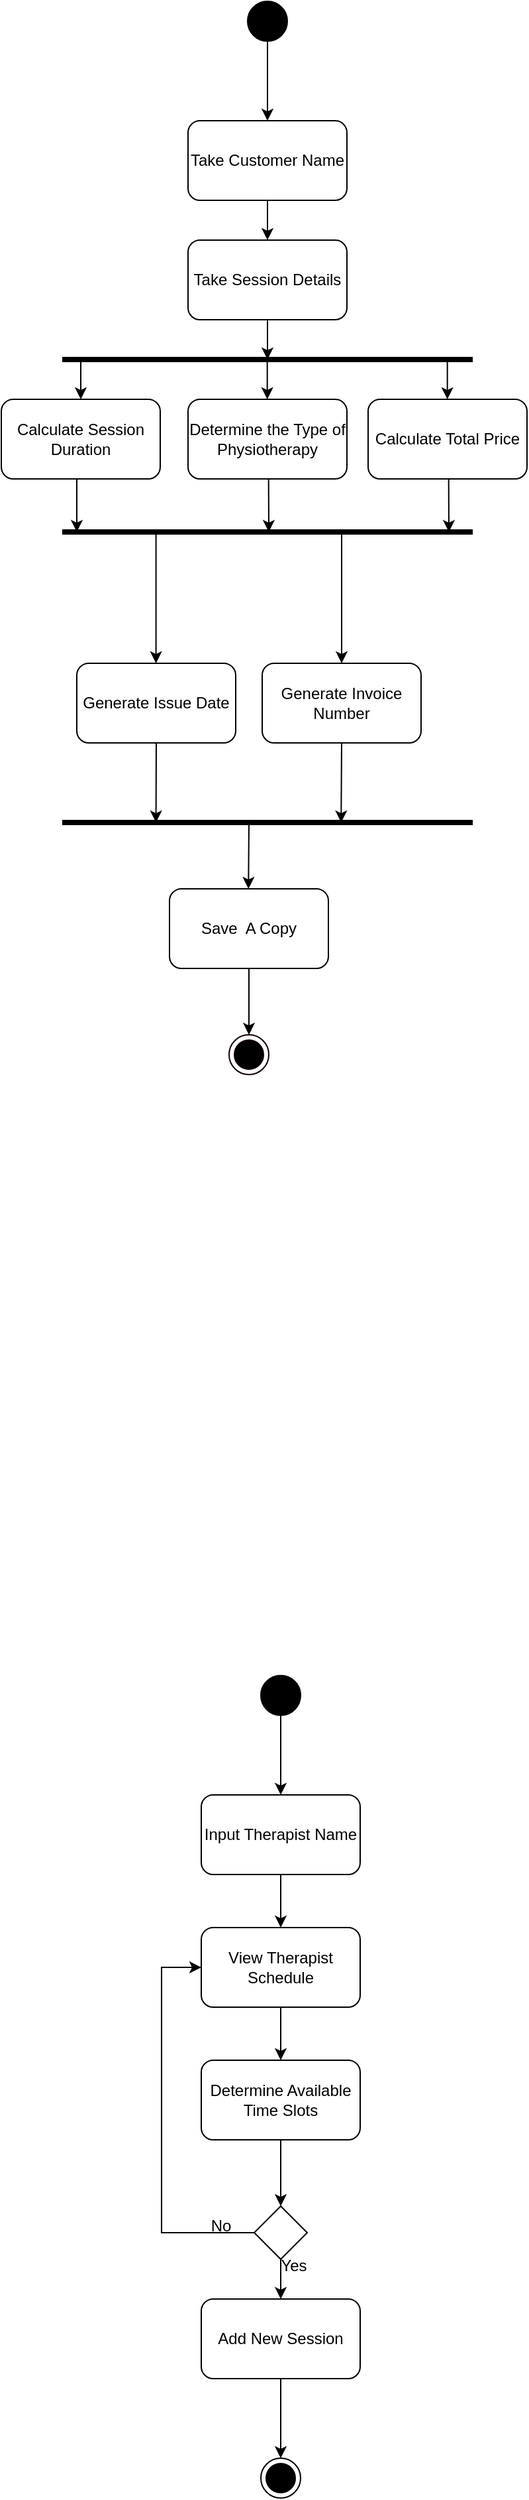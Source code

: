 <mxfile version="22.0.6" type="github">
  <diagram name="Page-1" id="k9bkRX0uMN_48q9yWBab">
    <mxGraphModel dx="463" dy="234" grid="1" gridSize="10" guides="1" tooltips="1" connect="1" arrows="1" fold="1" page="1" pageScale="1" pageWidth="827" pageHeight="1169" math="0" shadow="0">
      <root>
        <mxCell id="0" />
        <mxCell id="1" parent="0" />
        <mxCell id="QarHhk8M4c_gw4onXxdP-1" value="" style="ellipse;html=1;shape=endState;fillColor=#000000;strokeColor=#120000;" vertex="1" parent="1">
          <mxGeometry x="385" y="899" width="30" height="30" as="geometry" />
        </mxCell>
        <mxCell id="QarHhk8M4c_gw4onXxdP-7" value="" style="edgeStyle=orthogonalEdgeStyle;rounded=0;orthogonalLoop=1;jettySize=auto;html=1;" edge="1" parent="1" source="QarHhk8M4c_gw4onXxdP-2" target="QarHhk8M4c_gw4onXxdP-5">
          <mxGeometry relative="1" as="geometry" />
        </mxCell>
        <mxCell id="QarHhk8M4c_gw4onXxdP-2" value="" style="ellipse;fillColor=strokeColor;html=1;" vertex="1" parent="1">
          <mxGeometry x="399" y="120" width="30" height="30" as="geometry" />
        </mxCell>
        <mxCell id="QarHhk8M4c_gw4onXxdP-8" value="" style="edgeStyle=orthogonalEdgeStyle;rounded=0;orthogonalLoop=1;jettySize=auto;html=1;" edge="1" parent="1" source="QarHhk8M4c_gw4onXxdP-5" target="QarHhk8M4c_gw4onXxdP-6">
          <mxGeometry relative="1" as="geometry" />
        </mxCell>
        <mxCell id="QarHhk8M4c_gw4onXxdP-5" value="Take Customer Name" style="rounded=1;whiteSpace=wrap;html=1;" vertex="1" parent="1">
          <mxGeometry x="354" y="210" width="120" height="60" as="geometry" />
        </mxCell>
        <mxCell id="QarHhk8M4c_gw4onXxdP-13" value="" style="edgeStyle=orthogonalEdgeStyle;rounded=0;orthogonalLoop=1;jettySize=auto;html=1;" edge="1" parent="1" source="QarHhk8M4c_gw4onXxdP-6">
          <mxGeometry relative="1" as="geometry">
            <mxPoint x="414" y="390" as="targetPoint" />
          </mxGeometry>
        </mxCell>
        <mxCell id="QarHhk8M4c_gw4onXxdP-6" value="Take Session Details" style="rounded=1;whiteSpace=wrap;html=1;" vertex="1" parent="1">
          <mxGeometry x="354" y="300" width="120" height="60" as="geometry" />
        </mxCell>
        <mxCell id="QarHhk8M4c_gw4onXxdP-9" value="Calculate Session Duration" style="rounded=1;whiteSpace=wrap;html=1;" vertex="1" parent="1">
          <mxGeometry x="213" y="420" width="120" height="60" as="geometry" />
        </mxCell>
        <mxCell id="QarHhk8M4c_gw4onXxdP-10" value="Determine the Type of Physiotherapy" style="rounded=1;whiteSpace=wrap;html=1;" vertex="1" parent="1">
          <mxGeometry x="354" y="420" width="120" height="60" as="geometry" />
        </mxCell>
        <mxCell id="QarHhk8M4c_gw4onXxdP-11" value="Calculate Total Price" style="rounded=1;whiteSpace=wrap;html=1;" vertex="1" parent="1">
          <mxGeometry x="490" y="420" width="120" height="60" as="geometry" />
        </mxCell>
        <mxCell id="QarHhk8M4c_gw4onXxdP-12" value="" style="endArrow=none;html=1;rounded=0;strokeWidth=4;" edge="1" parent="1">
          <mxGeometry width="50" height="50" relative="1" as="geometry">
            <mxPoint x="259" y="390" as="sourcePoint" />
            <mxPoint x="569" y="390" as="targetPoint" />
          </mxGeometry>
        </mxCell>
        <mxCell id="QarHhk8M4c_gw4onXxdP-14" value="" style="endArrow=classic;html=1;rounded=0;entryX=0.5;entryY=0;entryDx=0;entryDy=0;" edge="1" parent="1" target="QarHhk8M4c_gw4onXxdP-9">
          <mxGeometry width="50" height="50" relative="1" as="geometry">
            <mxPoint x="273" y="390" as="sourcePoint" />
            <mxPoint x="320" y="330" as="targetPoint" />
          </mxGeometry>
        </mxCell>
        <mxCell id="QarHhk8M4c_gw4onXxdP-15" value="" style="endArrow=classic;html=1;rounded=0;entryX=0.5;entryY=0;entryDx=0;entryDy=0;" edge="1" parent="1">
          <mxGeometry width="50" height="50" relative="1" as="geometry">
            <mxPoint x="413.84" y="390" as="sourcePoint" />
            <mxPoint x="413.84" y="420" as="targetPoint" />
          </mxGeometry>
        </mxCell>
        <mxCell id="QarHhk8M4c_gw4onXxdP-16" value="" style="endArrow=classic;html=1;rounded=0;entryX=0.5;entryY=0;entryDx=0;entryDy=0;" edge="1" parent="1">
          <mxGeometry width="50" height="50" relative="1" as="geometry">
            <mxPoint x="549.84" y="390" as="sourcePoint" />
            <mxPoint x="549.84" y="420" as="targetPoint" />
          </mxGeometry>
        </mxCell>
        <mxCell id="QarHhk8M4c_gw4onXxdP-17" value="Generate Issue Date" style="rounded=1;whiteSpace=wrap;html=1;" vertex="1" parent="1">
          <mxGeometry x="270" y="619" width="120" height="60" as="geometry" />
        </mxCell>
        <mxCell id="QarHhk8M4c_gw4onXxdP-18" value="Generate Invoice Number" style="rounded=1;whiteSpace=wrap;html=1;" vertex="1" parent="1">
          <mxGeometry x="410" y="619" width="120" height="60" as="geometry" />
        </mxCell>
        <mxCell id="QarHhk8M4c_gw4onXxdP-19" value="" style="endArrow=none;html=1;rounded=0;strokeWidth=4;" edge="1" parent="1">
          <mxGeometry width="50" height="50" relative="1" as="geometry">
            <mxPoint x="259" y="520" as="sourcePoint" />
            <mxPoint x="569" y="520" as="targetPoint" />
          </mxGeometry>
        </mxCell>
        <mxCell id="QarHhk8M4c_gw4onXxdP-25" value="" style="endArrow=classic;html=1;rounded=0;entryX=0.5;entryY=0;entryDx=0;entryDy=0;" edge="1" parent="1" target="QarHhk8M4c_gw4onXxdP-18">
          <mxGeometry width="50" height="50" relative="1" as="geometry">
            <mxPoint x="470" y="519" as="sourcePoint" />
            <mxPoint x="380" y="569" as="targetPoint" />
          </mxGeometry>
        </mxCell>
        <mxCell id="QarHhk8M4c_gw4onXxdP-26" value="" style="endArrow=classic;html=1;rounded=0;entryX=0.5;entryY=0;entryDx=0;entryDy=0;" edge="1" parent="1">
          <mxGeometry width="50" height="50" relative="1" as="geometry">
            <mxPoint x="329.81" y="519" as="sourcePoint" />
            <mxPoint x="329.81" y="619" as="targetPoint" />
          </mxGeometry>
        </mxCell>
        <mxCell id="QarHhk8M4c_gw4onXxdP-28" value="" style="endArrow=classic;html=1;rounded=0;" edge="1" parent="1">
          <mxGeometry width="50" height="50" relative="1" as="geometry">
            <mxPoint x="270" y="480" as="sourcePoint" />
            <mxPoint x="270" y="520" as="targetPoint" />
          </mxGeometry>
        </mxCell>
        <mxCell id="QarHhk8M4c_gw4onXxdP-29" value="" style="endArrow=classic;html=1;rounded=0;" edge="1" parent="1">
          <mxGeometry width="50" height="50" relative="1" as="geometry">
            <mxPoint x="414.84" y="480" as="sourcePoint" />
            <mxPoint x="415" y="520" as="targetPoint" />
          </mxGeometry>
        </mxCell>
        <mxCell id="QarHhk8M4c_gw4onXxdP-30" value="" style="endArrow=classic;html=1;rounded=0;" edge="1" parent="1">
          <mxGeometry width="50" height="50" relative="1" as="geometry">
            <mxPoint x="550.84" y="480" as="sourcePoint" />
            <mxPoint x="551" y="520" as="targetPoint" />
          </mxGeometry>
        </mxCell>
        <mxCell id="QarHhk8M4c_gw4onXxdP-31" value="" style="endArrow=none;html=1;rounded=0;strokeWidth=4;" edge="1" parent="1">
          <mxGeometry width="50" height="50" relative="1" as="geometry">
            <mxPoint x="259" y="739" as="sourcePoint" />
            <mxPoint x="569" y="739" as="targetPoint" />
          </mxGeometry>
        </mxCell>
        <mxCell id="QarHhk8M4c_gw4onXxdP-32" value="" style="endArrow=classic;html=1;rounded=0;entryX=0.5;entryY=0;entryDx=0;entryDy=0;" edge="1" parent="1">
          <mxGeometry width="50" height="50" relative="1" as="geometry">
            <mxPoint x="330" y="679" as="sourcePoint" />
            <mxPoint x="329.8" y="739" as="targetPoint" />
          </mxGeometry>
        </mxCell>
        <mxCell id="QarHhk8M4c_gw4onXxdP-33" value="" style="endArrow=classic;html=1;rounded=0;entryX=0.5;entryY=0;entryDx=0;entryDy=0;" edge="1" parent="1">
          <mxGeometry width="50" height="50" relative="1" as="geometry">
            <mxPoint x="470" y="679" as="sourcePoint" />
            <mxPoint x="469.62" y="739" as="targetPoint" />
          </mxGeometry>
        </mxCell>
        <mxCell id="QarHhk8M4c_gw4onXxdP-37" value="" style="edgeStyle=orthogonalEdgeStyle;rounded=0;orthogonalLoop=1;jettySize=auto;html=1;" edge="1" parent="1" source="QarHhk8M4c_gw4onXxdP-34" target="QarHhk8M4c_gw4onXxdP-1">
          <mxGeometry relative="1" as="geometry" />
        </mxCell>
        <mxCell id="QarHhk8M4c_gw4onXxdP-34" value="Save&amp;nbsp; A Copy" style="rounded=1;whiteSpace=wrap;html=1;" vertex="1" parent="1">
          <mxGeometry x="340" y="789" width="120" height="60" as="geometry" />
        </mxCell>
        <mxCell id="QarHhk8M4c_gw4onXxdP-35" value="" style="endArrow=classic;html=1;rounded=0;entryX=0.5;entryY=0;entryDx=0;entryDy=0;" edge="1" parent="1">
          <mxGeometry width="50" height="50" relative="1" as="geometry">
            <mxPoint x="400" y="739" as="sourcePoint" />
            <mxPoint x="399.63" y="789" as="targetPoint" />
          </mxGeometry>
        </mxCell>
        <mxCell id="QarHhk8M4c_gw4onXxdP-40" value="" style="edgeStyle=orthogonalEdgeStyle;rounded=0;orthogonalLoop=1;jettySize=auto;html=1;" edge="1" parent="1" source="QarHhk8M4c_gw4onXxdP-38" target="QarHhk8M4c_gw4onXxdP-39">
          <mxGeometry relative="1" as="geometry" />
        </mxCell>
        <mxCell id="QarHhk8M4c_gw4onXxdP-38" value="" style="ellipse;fillColor=strokeColor;html=1;" vertex="1" parent="1">
          <mxGeometry x="409" y="1382" width="30" height="30" as="geometry" />
        </mxCell>
        <mxCell id="QarHhk8M4c_gw4onXxdP-42" value="" style="edgeStyle=orthogonalEdgeStyle;rounded=0;orthogonalLoop=1;jettySize=auto;html=1;" edge="1" parent="1" source="QarHhk8M4c_gw4onXxdP-39" target="QarHhk8M4c_gw4onXxdP-41">
          <mxGeometry relative="1" as="geometry" />
        </mxCell>
        <mxCell id="QarHhk8M4c_gw4onXxdP-39" value="Input Therapist Name" style="rounded=1;whiteSpace=wrap;html=1;" vertex="1" parent="1">
          <mxGeometry x="364" y="1472" width="120" height="60" as="geometry" />
        </mxCell>
        <mxCell id="QarHhk8M4c_gw4onXxdP-44" value="" style="edgeStyle=orthogonalEdgeStyle;rounded=0;orthogonalLoop=1;jettySize=auto;html=1;" edge="1" parent="1" source="QarHhk8M4c_gw4onXxdP-41" target="QarHhk8M4c_gw4onXxdP-43">
          <mxGeometry relative="1" as="geometry" />
        </mxCell>
        <mxCell id="QarHhk8M4c_gw4onXxdP-41" value="View Therapist Schedule" style="rounded=1;whiteSpace=wrap;html=1;" vertex="1" parent="1">
          <mxGeometry x="364" y="1572" width="120" height="60" as="geometry" />
        </mxCell>
        <mxCell id="QarHhk8M4c_gw4onXxdP-46" value="" style="edgeStyle=orthogonalEdgeStyle;rounded=0;orthogonalLoop=1;jettySize=auto;html=1;" edge="1" parent="1" source="QarHhk8M4c_gw4onXxdP-43" target="QarHhk8M4c_gw4onXxdP-45">
          <mxGeometry relative="1" as="geometry" />
        </mxCell>
        <mxCell id="QarHhk8M4c_gw4onXxdP-43" value="Determine Available Time Slots" style="rounded=1;whiteSpace=wrap;html=1;" vertex="1" parent="1">
          <mxGeometry x="364" y="1672" width="120" height="60" as="geometry" />
        </mxCell>
        <mxCell id="QarHhk8M4c_gw4onXxdP-50" value="" style="edgeStyle=orthogonalEdgeStyle;rounded=0;orthogonalLoop=1;jettySize=auto;html=1;" edge="1" parent="1" source="QarHhk8M4c_gw4onXxdP-45" target="QarHhk8M4c_gw4onXxdP-49">
          <mxGeometry relative="1" as="geometry" />
        </mxCell>
        <mxCell id="QarHhk8M4c_gw4onXxdP-45" value="" style="rhombus;whiteSpace=wrap;html=1;" vertex="1" parent="1">
          <mxGeometry x="404" y="1782" width="40" height="40" as="geometry" />
        </mxCell>
        <mxCell id="QarHhk8M4c_gw4onXxdP-47" value="" style="endArrow=classic;html=1;rounded=0;entryX=0;entryY=0.5;entryDx=0;entryDy=0;exitX=0;exitY=0.5;exitDx=0;exitDy=0;" edge="1" parent="1" source="QarHhk8M4c_gw4onXxdP-45" target="QarHhk8M4c_gw4onXxdP-41">
          <mxGeometry width="50" height="50" relative="1" as="geometry">
            <mxPoint x="224" y="1742" as="sourcePoint" />
            <mxPoint x="274" y="1692" as="targetPoint" />
            <Array as="points">
              <mxPoint x="334" y="1802" />
              <mxPoint x="334" y="1602" />
            </Array>
          </mxGeometry>
        </mxCell>
        <mxCell id="QarHhk8M4c_gw4onXxdP-48" value="No" style="text;html=1;strokeColor=none;fillColor=none;align=center;verticalAlign=middle;whiteSpace=wrap;rounded=0;" vertex="1" parent="1">
          <mxGeometry x="349" y="1782" width="60" height="30" as="geometry" />
        </mxCell>
        <mxCell id="QarHhk8M4c_gw4onXxdP-53" value="" style="edgeStyle=orthogonalEdgeStyle;rounded=0;orthogonalLoop=1;jettySize=auto;html=1;" edge="1" parent="1" source="QarHhk8M4c_gw4onXxdP-49" target="QarHhk8M4c_gw4onXxdP-52">
          <mxGeometry relative="1" as="geometry" />
        </mxCell>
        <mxCell id="QarHhk8M4c_gw4onXxdP-49" value="Add New Session" style="rounded=1;whiteSpace=wrap;html=1;" vertex="1" parent="1">
          <mxGeometry x="364" y="1852" width="120" height="60" as="geometry" />
        </mxCell>
        <mxCell id="QarHhk8M4c_gw4onXxdP-51" value="Yes" style="text;html=1;strokeColor=none;fillColor=none;align=center;verticalAlign=middle;whiteSpace=wrap;rounded=0;" vertex="1" parent="1">
          <mxGeometry x="404" y="1812" width="60" height="30" as="geometry" />
        </mxCell>
        <mxCell id="QarHhk8M4c_gw4onXxdP-52" value="" style="ellipse;html=1;shape=endState;fillColor=strokeColor;" vertex="1" parent="1">
          <mxGeometry x="409" y="1972" width="30" height="30" as="geometry" />
        </mxCell>
      </root>
    </mxGraphModel>
  </diagram>
</mxfile>
